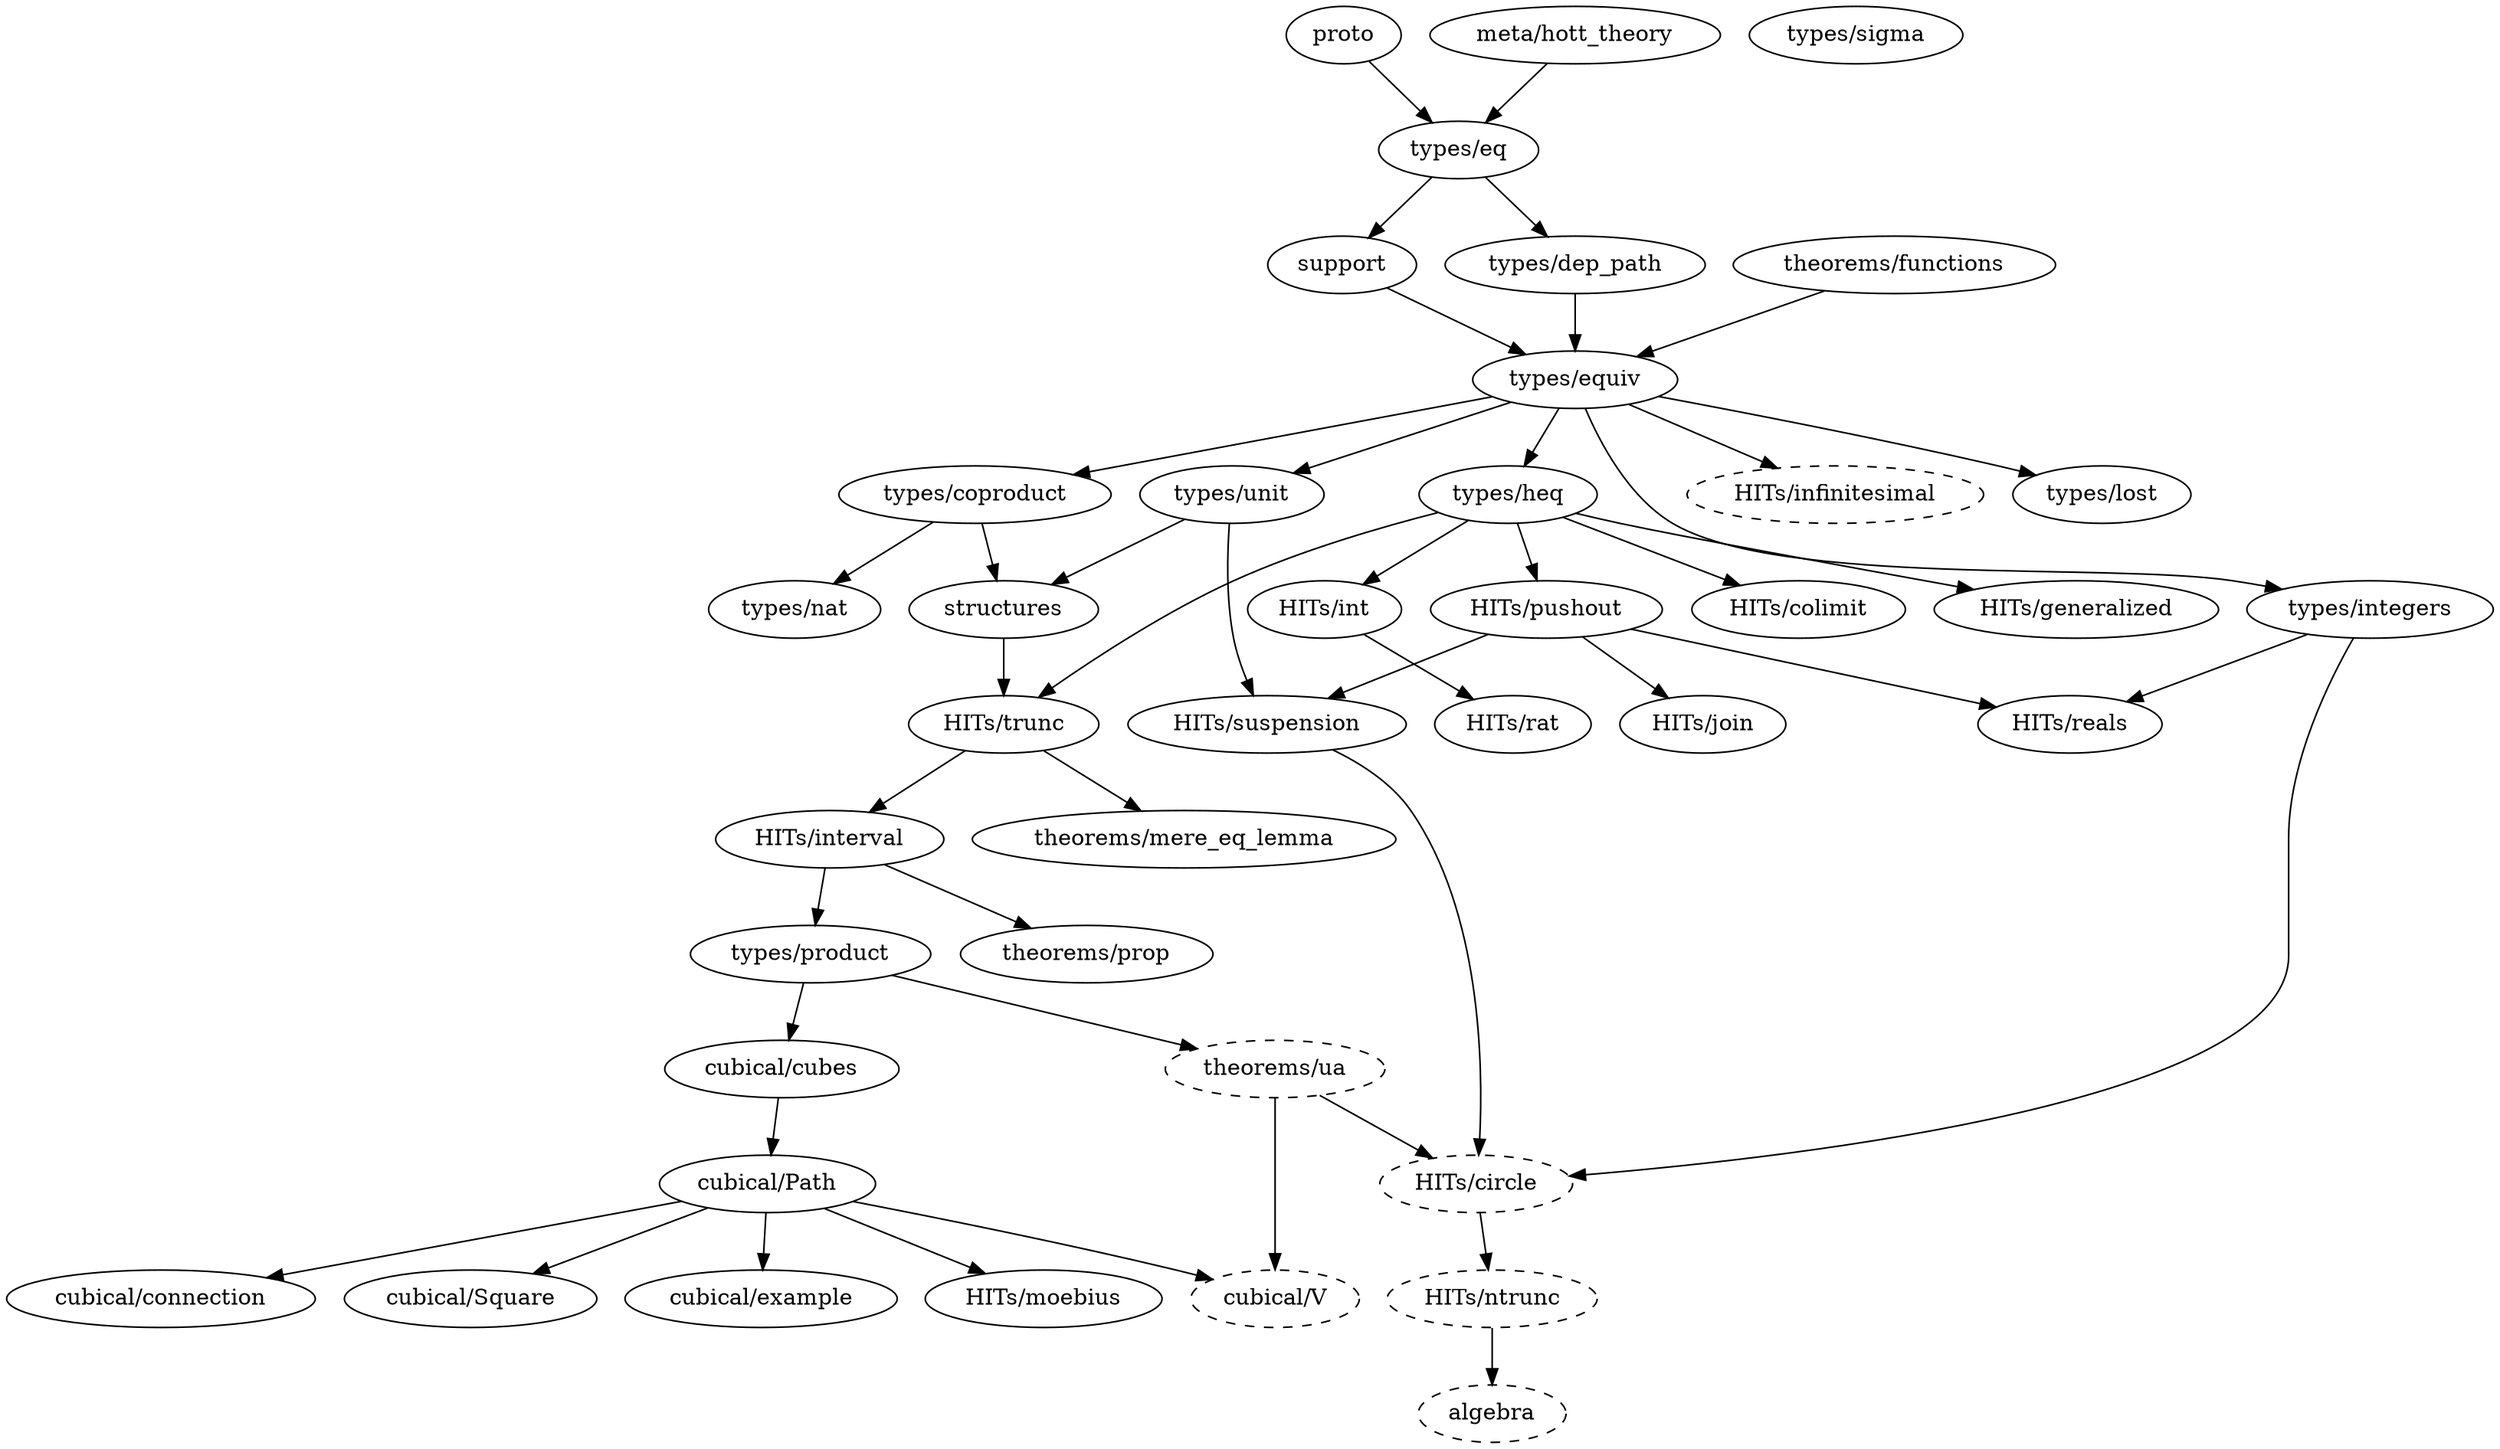 digraph dependency_map {
  proto -> "types/eq"
  "meta/hott_theory" -> "types/eq"

  algebra [style=dashed]
  "HITs/ntrunc" -> algebra

  "HITs/circle" [style=dashed]
  "types/integers" -> "HITs/circle"
  "HITs/suspension" -> "HITs/circle"
  "theorems/ua" -> "HITs/circle"

  "types/heq" -> "HITs/colimit"

  "types/heq" -> "HITs/generalized"

  "HITs/infinitesimal" [style=dashed]
  "types/equiv" -> "HITs/infinitesimal"

  "types/equiv" -> "types/coproduct"
  "types/eq" -> "types/dep_path"

  "cubical/Path" -> "cubical/connection"
  "types/product" -> "cubical/cubes"
  "cubical/cubes" -> "cubical/Path"
  "cubical/Path" -> "cubical/Square"
  "cubical/Path" -> "cubical/example"

  "cubical/V" [style=dashed]
  "theorems/ua" -> "cubical/V"
  "cubical/Path" -> "cubical/V"

  "types/equiv" -> "types/heq"
  "types/equiv" -> "types/integers"

  "types/dep_path" -> "types/equiv"
  support -> "types/equiv"
  "theorems/functions" -> "types/equiv"

  "types/heq" -> "HITs/int"

  "HITs/trunc" -> "HITs/interval"

  "HITs/pushout" -> "HITs/join"

  "cubical/Path" -> "HITs/moebius"

  "HITs/trunc" -> "theorems/mere_eq_lemma"

  "HITs/ntrunc" [style=dashed]
  "HITs/circle" -> "HITs/ntrunc"

  "HITs/interval" -> "types/product"

  "HITs/interval" -> "theorems/prop"

  "types/heq" -> "HITs/pushout"

  "HITs/int" -> "HITs/rat"

  "HITs/pushout" -> "HITs/reals"
  "types/integers" -> "HITs/reals"

  "types/unit" -> structures
  "types/coproduct" -> structures

  "types/eq" -> support

  "HITs/pushout" -> "HITs/suspension"
  "types/unit" -> "HITs/suspension"

  structures -> "HITs/trunc"
  "types/heq" -> "HITs/trunc"

  "theorems/ua" [style=dashed]
  "types/product" -> "theorems/ua"

  "types/equiv" -> "types/unit"

  "types/coproduct" -> "types/nat"

  "types/equiv" -> "types/lost"

  "types/sigma"
}